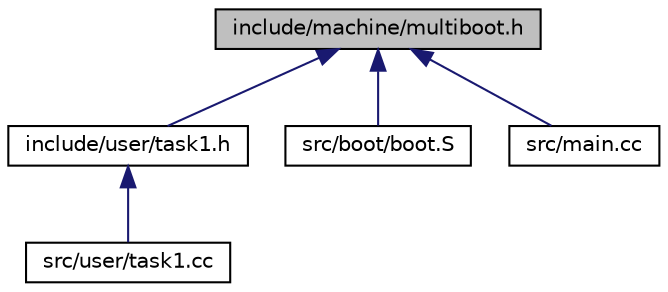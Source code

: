 digraph G
{
  bgcolor="transparent";
  edge [fontname="Helvetica",fontsize="10",labelfontname="Helvetica",labelfontsize="10"];
  node [fontname="Helvetica",fontsize="10",shape=record];
  Node1 [label="include/machine/multiboot.h",height=0.2,width=0.4,color="black", fillcolor="grey75", style="filled" fontcolor="black"];
  Node1 -> Node2 [dir="back",color="midnightblue",fontsize="10",style="solid",fontname="Helvetica"];
  Node2 [label="include/user/task1.h",height=0.2,width=0.4,color="black",URL="$task1_8h.html",tooltip="declaration of class for first task"];
  Node2 -> Node3 [dir="back",color="midnightblue",fontsize="10",style="solid",fontname="Helvetica"];
  Node3 [label="src/user/task1.cc",height=0.2,width=0.4,color="black",URL="$task1_8cc.html"];
  Node1 -> Node4 [dir="back",color="midnightblue",fontsize="10",style="solid",fontname="Helvetica"];
  Node4 [label="src/boot/boot.S",height=0.2,width=0.4,color="black",URL="$boot_8S.html",tooltip="startup code"];
  Node1 -> Node5 [dir="back",color="midnightblue",fontsize="10",style="solid",fontname="Helvetica"];
  Node5 [label="src/main.cc",height=0.2,width=0.4,color="black",URL="$main_8cc.html"];
}
